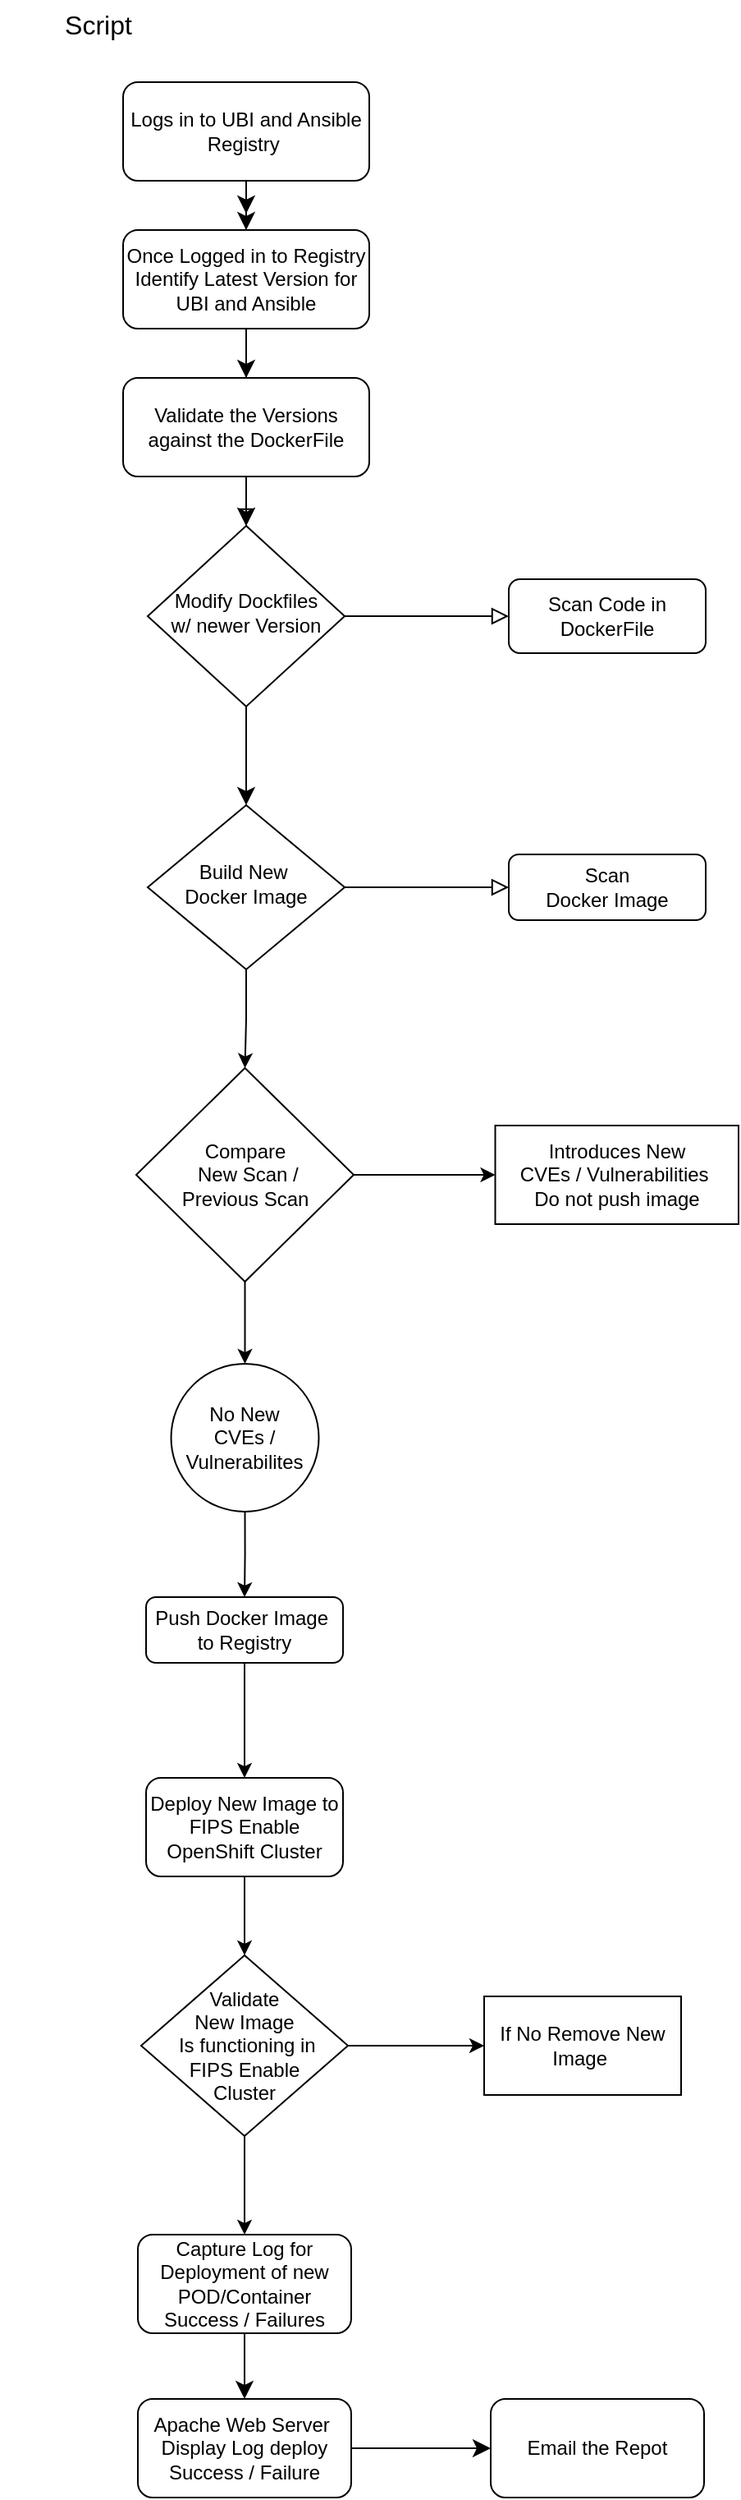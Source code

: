 <mxfile version="21.5.0" type="github">
  <diagram id="C5RBs43oDa-KdzZeNtuy" name="Page-1">
    <mxGraphModel dx="726" dy="728" grid="1" gridSize="10" guides="1" tooltips="1" connect="1" arrows="1" fold="1" page="1" pageScale="1" pageWidth="827" pageHeight="1169" math="0" shadow="0">
      <root>
        <mxCell id="WIyWlLk6GJQsqaUBKTNV-0" />
        <mxCell id="WIyWlLk6GJQsqaUBKTNV-1" parent="WIyWlLk6GJQsqaUBKTNV-0" />
        <mxCell id="WIyWlLk6GJQsqaUBKTNV-2" value="" style="rounded=0;html=1;jettySize=auto;orthogonalLoop=1;fontSize=11;endArrow=block;endFill=0;endSize=8;strokeWidth=1;shadow=0;labelBackgroundColor=none;edgeStyle=orthogonalEdgeStyle;" parent="WIyWlLk6GJQsqaUBKTNV-1" source="WIyWlLk6GJQsqaUBKTNV-3" target="WIyWlLk6GJQsqaUBKTNV-6" edge="1">
          <mxGeometry relative="1" as="geometry" />
        </mxCell>
        <mxCell id="T97yZLCThNXQbYkjwibR-2" value="" style="edgeStyle=none;curved=1;rounded=0;orthogonalLoop=1;jettySize=auto;html=1;fontSize=12;startSize=8;endSize=8;" parent="WIyWlLk6GJQsqaUBKTNV-1" source="WIyWlLk6GJQsqaUBKTNV-3" edge="1">
          <mxGeometry relative="1" as="geometry">
            <mxPoint x="220" y="160" as="targetPoint" />
          </mxGeometry>
        </mxCell>
        <mxCell id="T97yZLCThNXQbYkjwibR-4" value="" style="edgeStyle=none;curved=1;rounded=0;orthogonalLoop=1;jettySize=auto;html=1;fontSize=12;startSize=8;endSize=8;" parent="WIyWlLk6GJQsqaUBKTNV-1" source="WIyWlLk6GJQsqaUBKTNV-3" target="T97yZLCThNXQbYkjwibR-3" edge="1">
          <mxGeometry relative="1" as="geometry" />
        </mxCell>
        <mxCell id="WIyWlLk6GJQsqaUBKTNV-3" value="Logs in to UBI and Ansible Registry&amp;nbsp;" style="rounded=1;whiteSpace=wrap;html=1;fontSize=12;glass=0;strokeWidth=1;shadow=0;" parent="WIyWlLk6GJQsqaUBKTNV-1" vertex="1">
          <mxGeometry x="145" y="80" width="150" height="60" as="geometry" />
        </mxCell>
        <mxCell id="WIyWlLk6GJQsqaUBKTNV-5" value="" style="edgeStyle=orthogonalEdgeStyle;rounded=0;html=1;jettySize=auto;orthogonalLoop=1;fontSize=11;endArrow=block;endFill=0;endSize=8;strokeWidth=1;shadow=0;labelBackgroundColor=none;" parent="WIyWlLk6GJQsqaUBKTNV-1" source="WIyWlLk6GJQsqaUBKTNV-6" target="WIyWlLk6GJQsqaUBKTNV-7" edge="1">
          <mxGeometry y="10" relative="1" as="geometry">
            <mxPoint as="offset" />
          </mxGeometry>
        </mxCell>
        <mxCell id="WIyWlLk6GJQsqaUBKTNV-6" value="Modify Dockfiles&lt;br&gt;w/ newer Version" style="rhombus;whiteSpace=wrap;html=1;shadow=0;fontFamily=Helvetica;fontSize=12;align=center;strokeWidth=1;spacing=6;spacingTop=-4;" parent="WIyWlLk6GJQsqaUBKTNV-1" vertex="1">
          <mxGeometry x="160" y="350" width="120" height="110" as="geometry" />
        </mxCell>
        <mxCell id="WIyWlLk6GJQsqaUBKTNV-7" value="Scan Code in DockerFile" style="rounded=1;whiteSpace=wrap;html=1;fontSize=12;glass=0;strokeWidth=1;shadow=0;" parent="WIyWlLk6GJQsqaUBKTNV-1" vertex="1">
          <mxGeometry x="380" y="382.5" width="120" height="45" as="geometry" />
        </mxCell>
        <mxCell id="WIyWlLk6GJQsqaUBKTNV-9" value="" style="edgeStyle=orthogonalEdgeStyle;rounded=0;html=1;jettySize=auto;orthogonalLoop=1;fontSize=11;endArrow=block;endFill=0;endSize=8;strokeWidth=1;shadow=0;labelBackgroundColor=none;" parent="WIyWlLk6GJQsqaUBKTNV-1" source="WIyWlLk6GJQsqaUBKTNV-10" target="WIyWlLk6GJQsqaUBKTNV-12" edge="1">
          <mxGeometry y="10" relative="1" as="geometry">
            <mxPoint as="offset" />
          </mxGeometry>
        </mxCell>
        <mxCell id="zpZVX1pvcwlvl4PUZZFd-8" style="edgeStyle=orthogonalEdgeStyle;rounded=0;orthogonalLoop=1;jettySize=auto;html=1;entryX=0.5;entryY=0;entryDx=0;entryDy=0;" edge="1" parent="WIyWlLk6GJQsqaUBKTNV-1" source="WIyWlLk6GJQsqaUBKTNV-10" target="zpZVX1pvcwlvl4PUZZFd-6">
          <mxGeometry relative="1" as="geometry" />
        </mxCell>
        <mxCell id="WIyWlLk6GJQsqaUBKTNV-10" value="Build New&amp;nbsp;&lt;br&gt;Docker Image" style="rhombus;whiteSpace=wrap;html=1;shadow=0;fontFamily=Helvetica;fontSize=12;align=center;strokeWidth=1;spacing=6;spacingTop=-4;" parent="WIyWlLk6GJQsqaUBKTNV-1" vertex="1">
          <mxGeometry x="160" y="520" width="120" height="100" as="geometry" />
        </mxCell>
        <mxCell id="zpZVX1pvcwlvl4PUZZFd-28" value="" style="edgeStyle=orthogonalEdgeStyle;rounded=0;orthogonalLoop=1;jettySize=auto;html=1;" edge="1" parent="WIyWlLk6GJQsqaUBKTNV-1" source="WIyWlLk6GJQsqaUBKTNV-11" target="zpZVX1pvcwlvl4PUZZFd-27">
          <mxGeometry relative="1" as="geometry" />
        </mxCell>
        <mxCell id="WIyWlLk6GJQsqaUBKTNV-11" value="Push Docker Image&amp;nbsp;&lt;br&gt;to Registry" style="rounded=1;whiteSpace=wrap;html=1;fontSize=12;glass=0;strokeWidth=1;shadow=0;" parent="WIyWlLk6GJQsqaUBKTNV-1" vertex="1">
          <mxGeometry x="159" y="1002" width="120" height="40" as="geometry" />
        </mxCell>
        <mxCell id="WIyWlLk6GJQsqaUBKTNV-12" value="Scan&lt;br&gt;Docker Image" style="rounded=1;whiteSpace=wrap;html=1;fontSize=12;glass=0;strokeWidth=1;shadow=0;" parent="WIyWlLk6GJQsqaUBKTNV-1" vertex="1">
          <mxGeometry x="380" y="550" width="120" height="40" as="geometry" />
        </mxCell>
        <mxCell id="T97yZLCThNXQbYkjwibR-0" value="Script" style="text;html=1;strokeColor=none;fillColor=none;align=center;verticalAlign=middle;whiteSpace=wrap;rounded=0;fontSize=16;" parent="WIyWlLk6GJQsqaUBKTNV-1" vertex="1">
          <mxGeometry x="70" y="30" width="120" height="30" as="geometry" />
        </mxCell>
        <mxCell id="T97yZLCThNXQbYkjwibR-6" value="" style="edgeStyle=none;curved=1;rounded=0;orthogonalLoop=1;jettySize=auto;html=1;fontSize=12;startSize=8;endSize=8;" parent="WIyWlLk6GJQsqaUBKTNV-1" source="T97yZLCThNXQbYkjwibR-3" target="T97yZLCThNXQbYkjwibR-5" edge="1">
          <mxGeometry relative="1" as="geometry" />
        </mxCell>
        <mxCell id="T97yZLCThNXQbYkjwibR-3" value="Once Logged in to Registry Identify Latest Version for UBI and Ansible" style="rounded=1;whiteSpace=wrap;html=1;fontSize=12;glass=0;strokeWidth=1;shadow=0;" parent="WIyWlLk6GJQsqaUBKTNV-1" vertex="1">
          <mxGeometry x="145" y="170" width="150" height="60" as="geometry" />
        </mxCell>
        <mxCell id="T97yZLCThNXQbYkjwibR-16" value="" style="edgeStyle=none;curved=1;rounded=0;orthogonalLoop=1;jettySize=auto;html=1;fontSize=12;startSize=8;endSize=8;" parent="WIyWlLk6GJQsqaUBKTNV-1" source="T97yZLCThNXQbYkjwibR-5" target="WIyWlLk6GJQsqaUBKTNV-6" edge="1">
          <mxGeometry relative="1" as="geometry" />
        </mxCell>
        <mxCell id="T97yZLCThNXQbYkjwibR-5" value="Validate the Versions against the DockerFile" style="rounded=1;whiteSpace=wrap;html=1;fontSize=12;glass=0;strokeWidth=1;shadow=0;" parent="WIyWlLk6GJQsqaUBKTNV-1" vertex="1">
          <mxGeometry x="145" y="260" width="150" height="60" as="geometry" />
        </mxCell>
        <mxCell id="T97yZLCThNXQbYkjwibR-18" value="" style="endArrow=classic;html=1;rounded=0;fontSize=12;startSize=8;endSize=8;curved=1;exitX=0.5;exitY=1;exitDx=0;exitDy=0;entryX=0.5;entryY=0;entryDx=0;entryDy=0;" parent="WIyWlLk6GJQsqaUBKTNV-1" source="WIyWlLk6GJQsqaUBKTNV-6" target="WIyWlLk6GJQsqaUBKTNV-10" edge="1">
          <mxGeometry width="50" height="50" relative="1" as="geometry">
            <mxPoint x="320" y="580" as="sourcePoint" />
            <mxPoint x="370" y="530" as="targetPoint" />
          </mxGeometry>
        </mxCell>
        <mxCell id="T97yZLCThNXQbYkjwibR-23" value="" style="edgeStyle=none;curved=1;rounded=0;orthogonalLoop=1;jettySize=auto;html=1;fontSize=12;startSize=8;endSize=8;" parent="WIyWlLk6GJQsqaUBKTNV-1" source="T97yZLCThNXQbYkjwibR-20" target="T97yZLCThNXQbYkjwibR-22" edge="1">
          <mxGeometry relative="1" as="geometry" />
        </mxCell>
        <mxCell id="T97yZLCThNXQbYkjwibR-20" value="Capture Log for Deployment of new POD/Container&lt;br&gt;Success / Failures" style="rounded=1;whiteSpace=wrap;html=1;fontSize=12;glass=0;strokeWidth=1;shadow=0;" parent="WIyWlLk6GJQsqaUBKTNV-1" vertex="1">
          <mxGeometry x="154" y="1390" width="130" height="60" as="geometry" />
        </mxCell>
        <mxCell id="T97yZLCThNXQbYkjwibR-25" value="" style="edgeStyle=none;curved=1;rounded=0;orthogonalLoop=1;jettySize=auto;html=1;fontSize=12;startSize=8;endSize=8;" parent="WIyWlLk6GJQsqaUBKTNV-1" source="T97yZLCThNXQbYkjwibR-22" target="T97yZLCThNXQbYkjwibR-24" edge="1">
          <mxGeometry relative="1" as="geometry" />
        </mxCell>
        <mxCell id="T97yZLCThNXQbYkjwibR-22" value="Apache Web Server&amp;nbsp;&lt;br&gt;Display Log deploy&lt;br&gt;Success / Failure" style="rounded=1;whiteSpace=wrap;html=1;fontSize=12;glass=0;strokeWidth=1;shadow=0;" parent="WIyWlLk6GJQsqaUBKTNV-1" vertex="1">
          <mxGeometry x="154" y="1490" width="130" height="60" as="geometry" />
        </mxCell>
        <mxCell id="T97yZLCThNXQbYkjwibR-24" value="Email the Repot" style="rounded=1;whiteSpace=wrap;html=1;fontSize=12;glass=0;strokeWidth=1;shadow=0;" parent="WIyWlLk6GJQsqaUBKTNV-1" vertex="1">
          <mxGeometry x="369" y="1490" width="130" height="60" as="geometry" />
        </mxCell>
        <mxCell id="zpZVX1pvcwlvl4PUZZFd-10" value="" style="edgeStyle=orthogonalEdgeStyle;rounded=0;orthogonalLoop=1;jettySize=auto;html=1;" edge="1" parent="WIyWlLk6GJQsqaUBKTNV-1" source="zpZVX1pvcwlvl4PUZZFd-6" target="zpZVX1pvcwlvl4PUZZFd-9">
          <mxGeometry relative="1" as="geometry" />
        </mxCell>
        <mxCell id="zpZVX1pvcwlvl4PUZZFd-15" value="" style="edgeStyle=orthogonalEdgeStyle;rounded=0;orthogonalLoop=1;jettySize=auto;html=1;" edge="1" parent="WIyWlLk6GJQsqaUBKTNV-1" source="zpZVX1pvcwlvl4PUZZFd-6" target="zpZVX1pvcwlvl4PUZZFd-14">
          <mxGeometry relative="1" as="geometry" />
        </mxCell>
        <mxCell id="zpZVX1pvcwlvl4PUZZFd-6" value="Compare &lt;br&gt;&amp;nbsp;New Scan /&lt;br&gt;Previous Scan" style="rhombus;whiteSpace=wrap;html=1;" vertex="1" parent="WIyWlLk6GJQsqaUBKTNV-1">
          <mxGeometry x="153" y="680" width="132.5" height="130" as="geometry" />
        </mxCell>
        <mxCell id="zpZVX1pvcwlvl4PUZZFd-9" value="Introduces New &lt;br&gt;CVEs / Vulnerabilities&amp;nbsp;&lt;br&gt;Do not push image" style="whiteSpace=wrap;html=1;" vertex="1" parent="WIyWlLk6GJQsqaUBKTNV-1">
          <mxGeometry x="371.75" y="715" width="148.25" height="60" as="geometry" />
        </mxCell>
        <mxCell id="zpZVX1pvcwlvl4PUZZFd-17" value="" style="edgeStyle=orthogonalEdgeStyle;rounded=0;orthogonalLoop=1;jettySize=auto;html=1;" edge="1" parent="WIyWlLk6GJQsqaUBKTNV-1" source="zpZVX1pvcwlvl4PUZZFd-14" target="WIyWlLk6GJQsqaUBKTNV-11">
          <mxGeometry relative="1" as="geometry" />
        </mxCell>
        <mxCell id="zpZVX1pvcwlvl4PUZZFd-14" value="No New&lt;br&gt;CVEs / Vulnerabilites" style="ellipse;whiteSpace=wrap;html=1;aspect=fixed;" vertex="1" parent="WIyWlLk6GJQsqaUBKTNV-1">
          <mxGeometry x="174.25" y="860" width="90" height="90" as="geometry" />
        </mxCell>
        <mxCell id="zpZVX1pvcwlvl4PUZZFd-33" value="" style="edgeStyle=orthogonalEdgeStyle;rounded=0;orthogonalLoop=1;jettySize=auto;html=1;" edge="1" parent="WIyWlLk6GJQsqaUBKTNV-1" source="zpZVX1pvcwlvl4PUZZFd-26" target="zpZVX1pvcwlvl4PUZZFd-32">
          <mxGeometry relative="1" as="geometry" />
        </mxCell>
        <mxCell id="zpZVX1pvcwlvl4PUZZFd-34" value="" style="edgeStyle=orthogonalEdgeStyle;rounded=0;orthogonalLoop=1;jettySize=auto;html=1;" edge="1" parent="WIyWlLk6GJQsqaUBKTNV-1" source="zpZVX1pvcwlvl4PUZZFd-26" target="T97yZLCThNXQbYkjwibR-20">
          <mxGeometry relative="1" as="geometry" />
        </mxCell>
        <mxCell id="zpZVX1pvcwlvl4PUZZFd-26" value="Validate&lt;br&gt;New Image&lt;br&gt;&amp;nbsp;Is functioning in&lt;br&gt;FIPS Enable &lt;br&gt;Cluster" style="rhombus;whiteSpace=wrap;html=1;" vertex="1" parent="WIyWlLk6GJQsqaUBKTNV-1">
          <mxGeometry x="156" y="1220" width="126" height="110" as="geometry" />
        </mxCell>
        <mxCell id="zpZVX1pvcwlvl4PUZZFd-29" value="" style="edgeStyle=orthogonalEdgeStyle;rounded=0;orthogonalLoop=1;jettySize=auto;html=1;" edge="1" parent="WIyWlLk6GJQsqaUBKTNV-1" source="zpZVX1pvcwlvl4PUZZFd-27" target="zpZVX1pvcwlvl4PUZZFd-26">
          <mxGeometry relative="1" as="geometry" />
        </mxCell>
        <mxCell id="zpZVX1pvcwlvl4PUZZFd-27" value="Deploy New Image to FIPS Enable OpenShift Cluster" style="whiteSpace=wrap;html=1;rounded=1;glass=0;strokeWidth=1;shadow=0;" vertex="1" parent="WIyWlLk6GJQsqaUBKTNV-1">
          <mxGeometry x="159" y="1112" width="120" height="60" as="geometry" />
        </mxCell>
        <mxCell id="zpZVX1pvcwlvl4PUZZFd-32" value="If&amp;nbsp;No Remove New Image&amp;nbsp;" style="whiteSpace=wrap;html=1;" vertex="1" parent="WIyWlLk6GJQsqaUBKTNV-1">
          <mxGeometry x="365" y="1245" width="120" height="60" as="geometry" />
        </mxCell>
      </root>
    </mxGraphModel>
  </diagram>
</mxfile>
